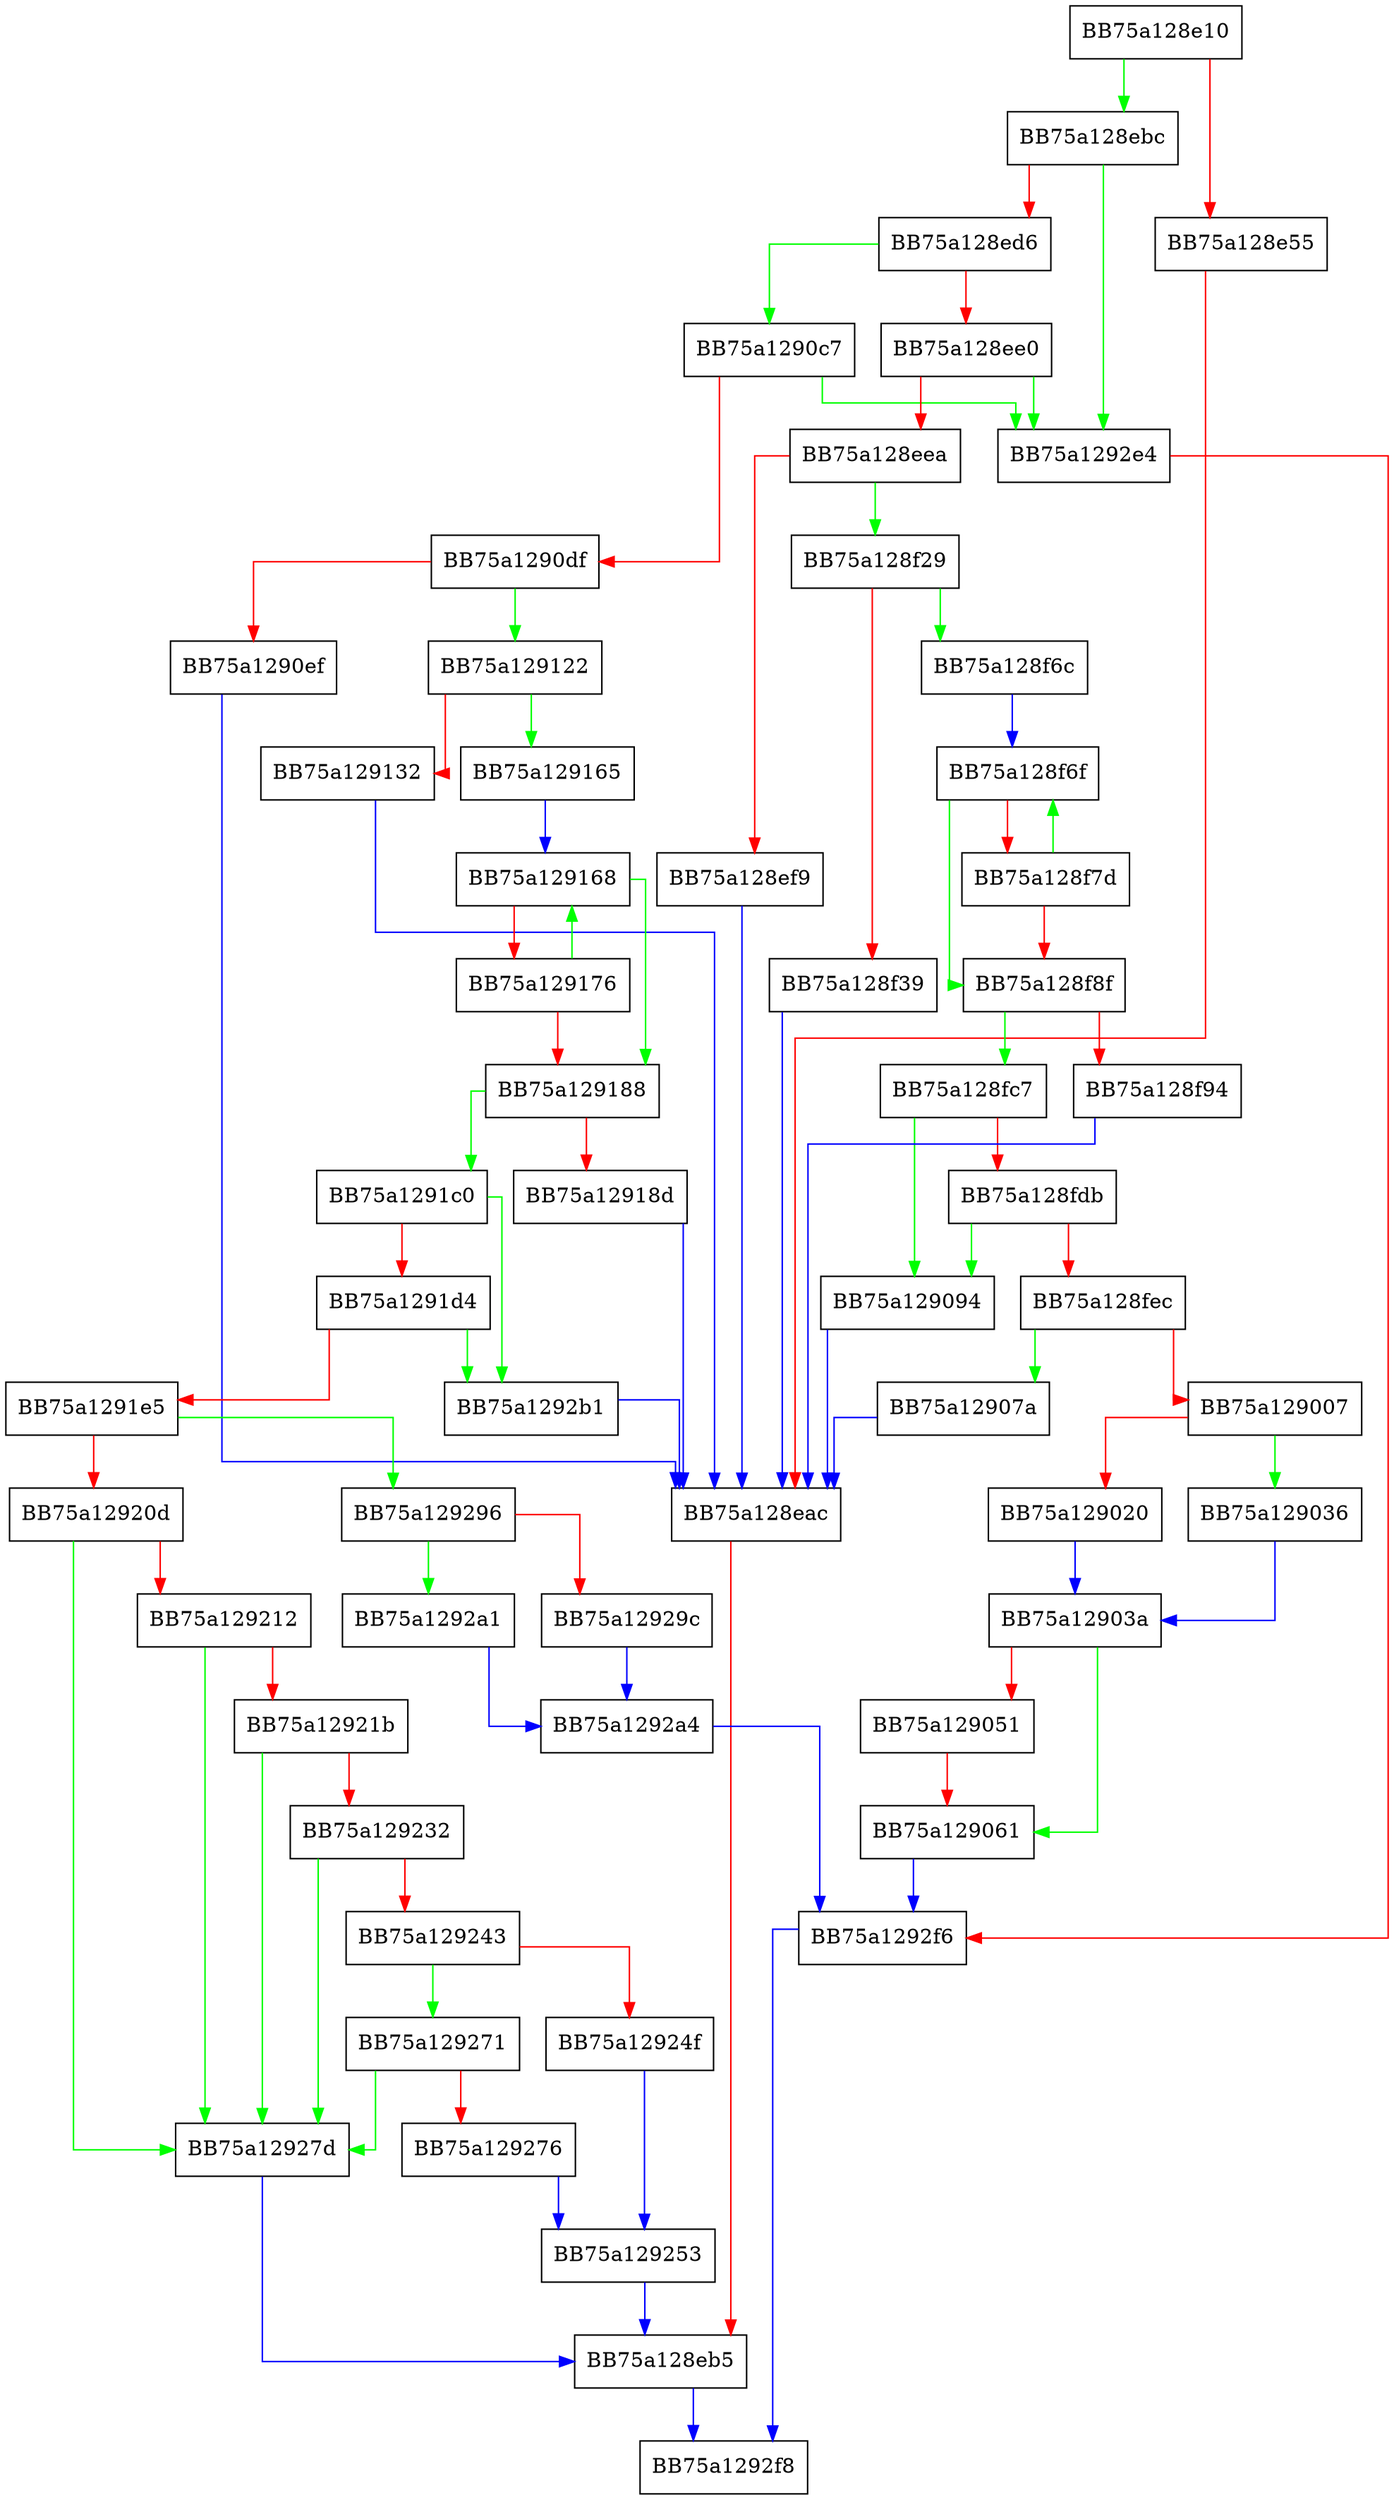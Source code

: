 digraph parse_inner_set {
  node [shape="box"];
  graph [splines=ortho];
  BB75a128e10 -> BB75a128ebc [color="green"];
  BB75a128e10 -> BB75a128e55 [color="red"];
  BB75a128e55 -> BB75a128eac [color="red"];
  BB75a128eac -> BB75a128eb5 [color="red"];
  BB75a128eb5 -> BB75a1292f8 [color="blue"];
  BB75a128ebc -> BB75a1292e4 [color="green"];
  BB75a128ebc -> BB75a128ed6 [color="red"];
  BB75a128ed6 -> BB75a1290c7 [color="green"];
  BB75a128ed6 -> BB75a128ee0 [color="red"];
  BB75a128ee0 -> BB75a1292e4 [color="green"];
  BB75a128ee0 -> BB75a128eea [color="red"];
  BB75a128eea -> BB75a128f29 [color="green"];
  BB75a128eea -> BB75a128ef9 [color="red"];
  BB75a128ef9 -> BB75a128eac [color="blue"];
  BB75a128f29 -> BB75a128f6c [color="green"];
  BB75a128f29 -> BB75a128f39 [color="red"];
  BB75a128f39 -> BB75a128eac [color="blue"];
  BB75a128f6c -> BB75a128f6f [color="blue"];
  BB75a128f6f -> BB75a128f8f [color="green"];
  BB75a128f6f -> BB75a128f7d [color="red"];
  BB75a128f7d -> BB75a128f6f [color="green"];
  BB75a128f7d -> BB75a128f8f [color="red"];
  BB75a128f8f -> BB75a128fc7 [color="green"];
  BB75a128f8f -> BB75a128f94 [color="red"];
  BB75a128f94 -> BB75a128eac [color="blue"];
  BB75a128fc7 -> BB75a129094 [color="green"];
  BB75a128fc7 -> BB75a128fdb [color="red"];
  BB75a128fdb -> BB75a129094 [color="green"];
  BB75a128fdb -> BB75a128fec [color="red"];
  BB75a128fec -> BB75a12907a [color="green"];
  BB75a128fec -> BB75a129007 [color="red"];
  BB75a129007 -> BB75a129036 [color="green"];
  BB75a129007 -> BB75a129020 [color="red"];
  BB75a129020 -> BB75a12903a [color="blue"];
  BB75a129036 -> BB75a12903a [color="blue"];
  BB75a12903a -> BB75a129061 [color="green"];
  BB75a12903a -> BB75a129051 [color="red"];
  BB75a129051 -> BB75a129061 [color="red"];
  BB75a129061 -> BB75a1292f6 [color="blue"];
  BB75a12907a -> BB75a128eac [color="blue"];
  BB75a129094 -> BB75a128eac [color="blue"];
  BB75a1290c7 -> BB75a1292e4 [color="green"];
  BB75a1290c7 -> BB75a1290df [color="red"];
  BB75a1290df -> BB75a129122 [color="green"];
  BB75a1290df -> BB75a1290ef [color="red"];
  BB75a1290ef -> BB75a128eac [color="blue"];
  BB75a129122 -> BB75a129165 [color="green"];
  BB75a129122 -> BB75a129132 [color="red"];
  BB75a129132 -> BB75a128eac [color="blue"];
  BB75a129165 -> BB75a129168 [color="blue"];
  BB75a129168 -> BB75a129188 [color="green"];
  BB75a129168 -> BB75a129176 [color="red"];
  BB75a129176 -> BB75a129168 [color="green"];
  BB75a129176 -> BB75a129188 [color="red"];
  BB75a129188 -> BB75a1291c0 [color="green"];
  BB75a129188 -> BB75a12918d [color="red"];
  BB75a12918d -> BB75a128eac [color="blue"];
  BB75a1291c0 -> BB75a1292b1 [color="green"];
  BB75a1291c0 -> BB75a1291d4 [color="red"];
  BB75a1291d4 -> BB75a1292b1 [color="green"];
  BB75a1291d4 -> BB75a1291e5 [color="red"];
  BB75a1291e5 -> BB75a129296 [color="green"];
  BB75a1291e5 -> BB75a12920d [color="red"];
  BB75a12920d -> BB75a12927d [color="green"];
  BB75a12920d -> BB75a129212 [color="red"];
  BB75a129212 -> BB75a12927d [color="green"];
  BB75a129212 -> BB75a12921b [color="red"];
  BB75a12921b -> BB75a12927d [color="green"];
  BB75a12921b -> BB75a129232 [color="red"];
  BB75a129232 -> BB75a12927d [color="green"];
  BB75a129232 -> BB75a129243 [color="red"];
  BB75a129243 -> BB75a129271 [color="green"];
  BB75a129243 -> BB75a12924f [color="red"];
  BB75a12924f -> BB75a129253 [color="blue"];
  BB75a129253 -> BB75a128eb5 [color="blue"];
  BB75a129271 -> BB75a12927d [color="green"];
  BB75a129271 -> BB75a129276 [color="red"];
  BB75a129276 -> BB75a129253 [color="blue"];
  BB75a12927d -> BB75a128eb5 [color="blue"];
  BB75a129296 -> BB75a1292a1 [color="green"];
  BB75a129296 -> BB75a12929c [color="red"];
  BB75a12929c -> BB75a1292a4 [color="blue"];
  BB75a1292a1 -> BB75a1292a4 [color="blue"];
  BB75a1292a4 -> BB75a1292f6 [color="blue"];
  BB75a1292b1 -> BB75a128eac [color="blue"];
  BB75a1292e4 -> BB75a1292f6 [color="red"];
  BB75a1292f6 -> BB75a1292f8 [color="blue"];
}
